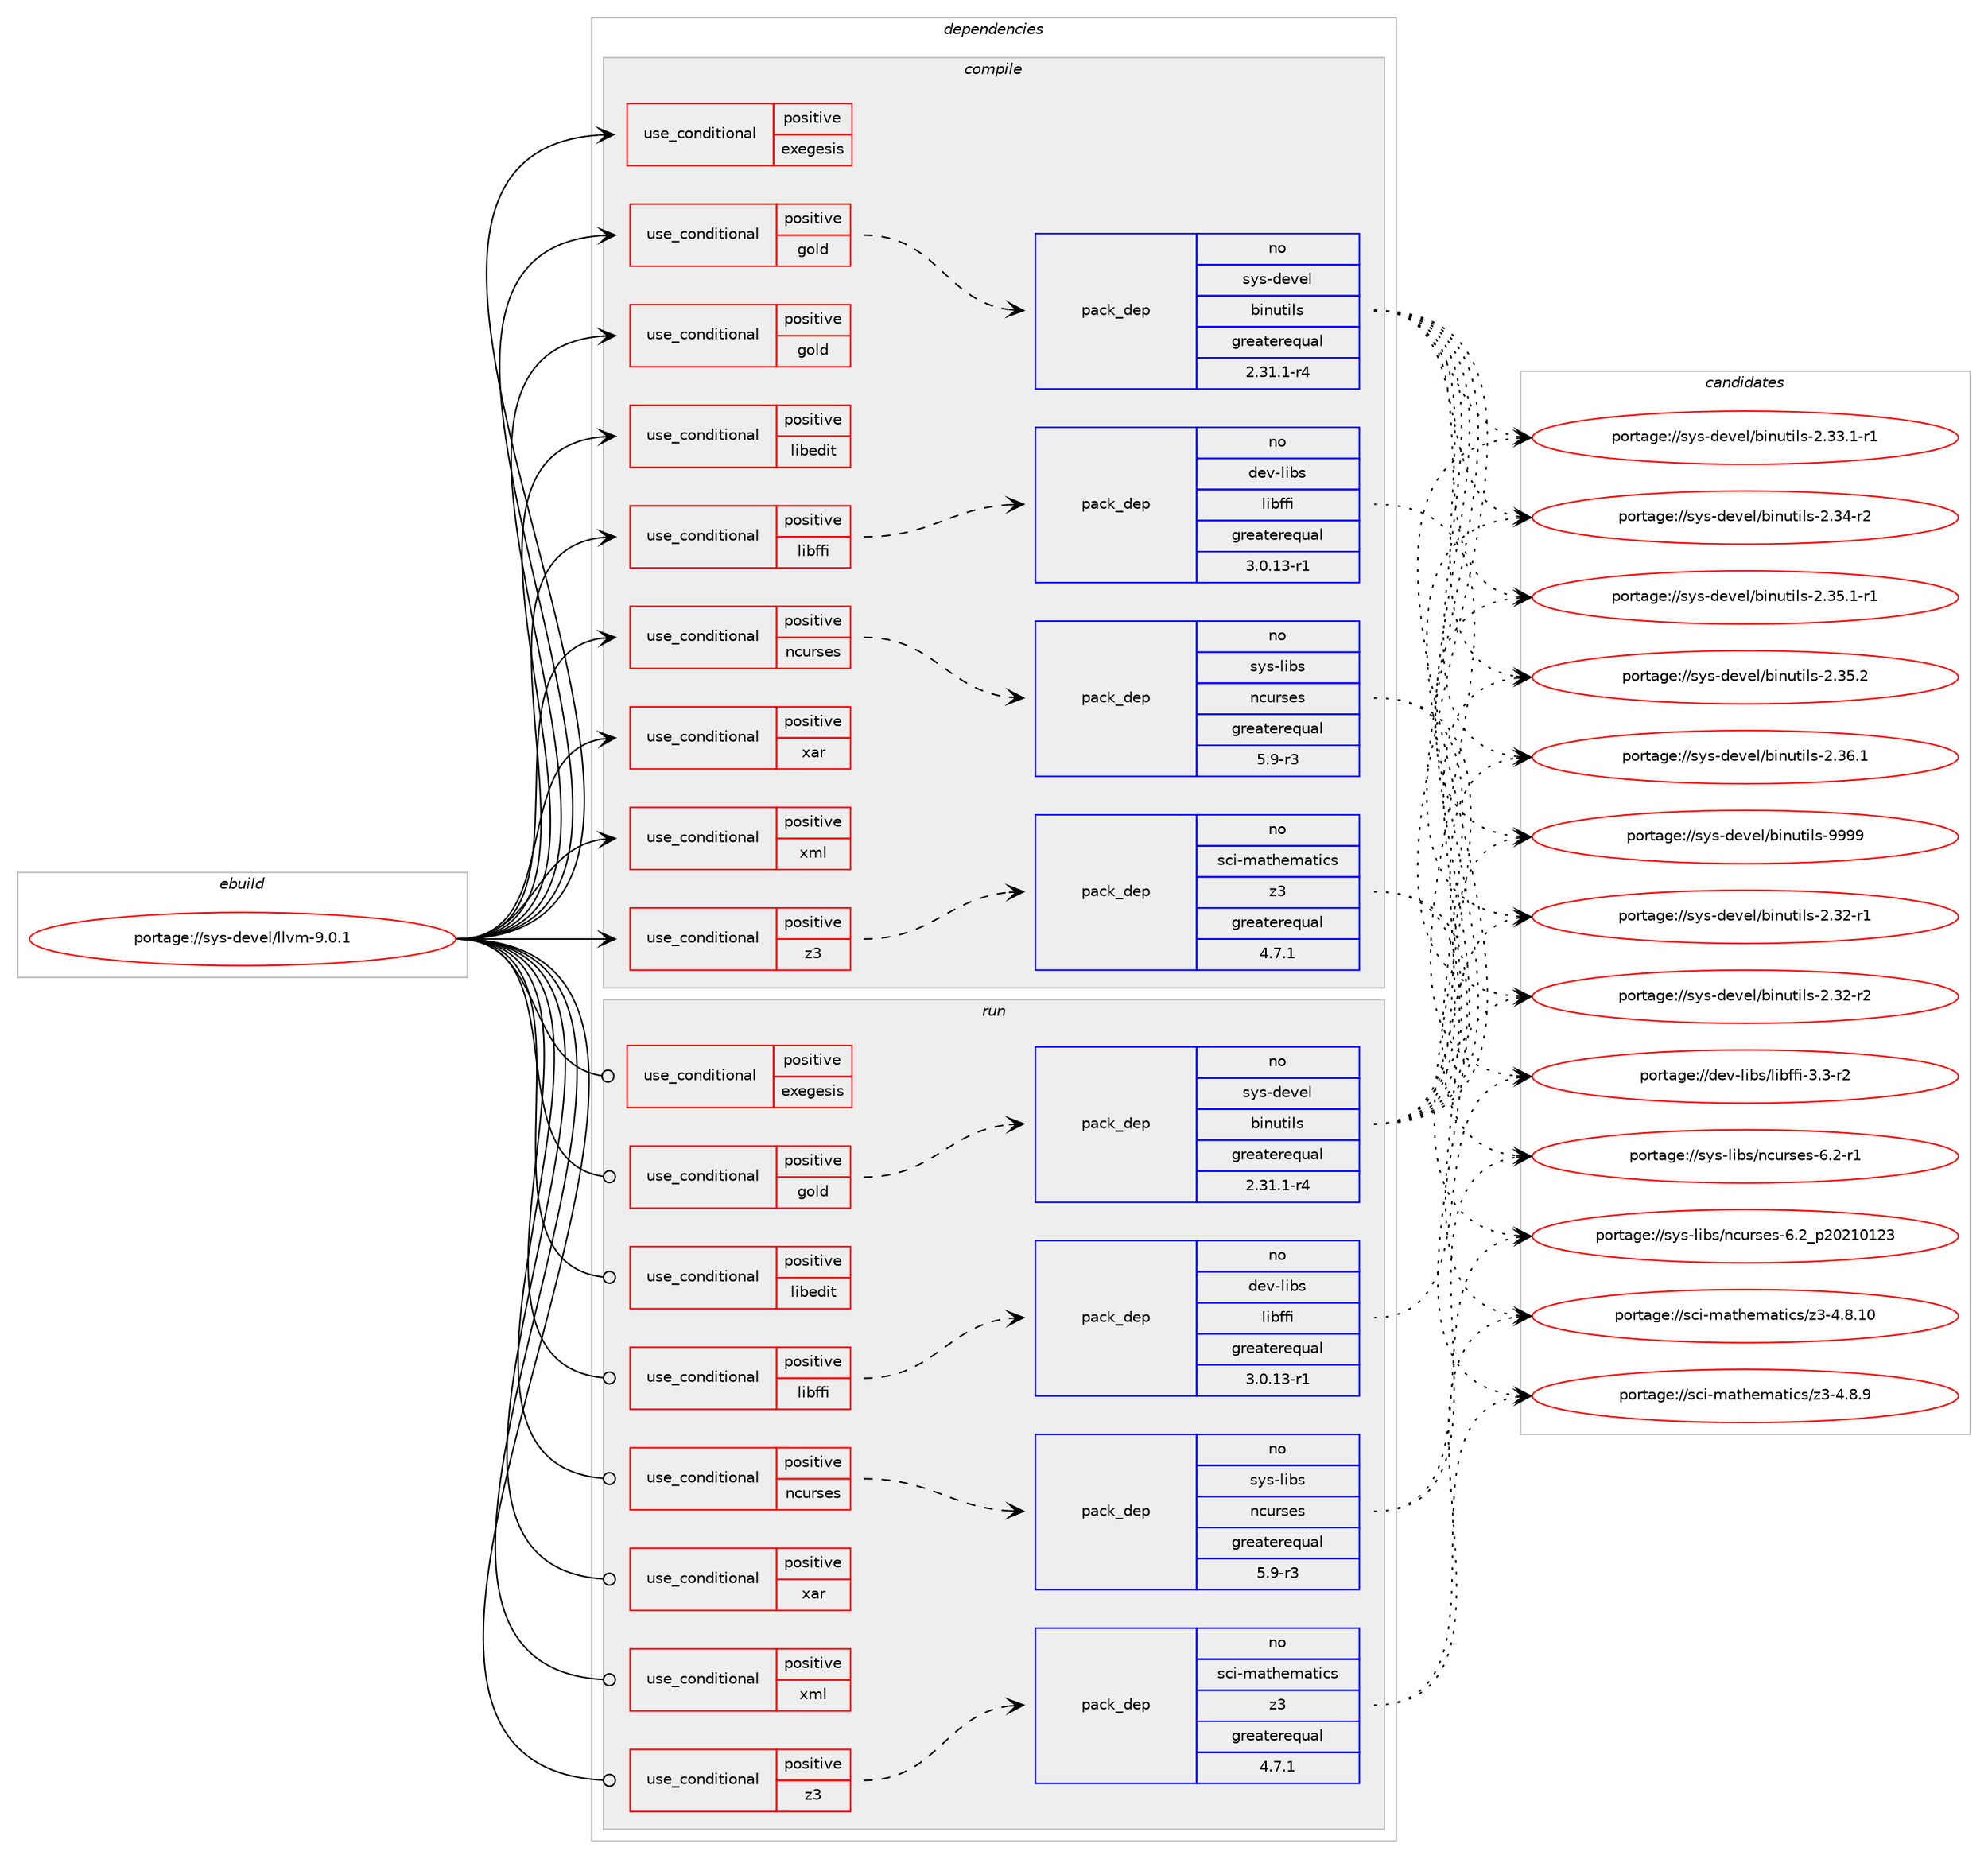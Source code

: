 digraph prolog {

# *************
# Graph options
# *************

newrank=true;
concentrate=true;
compound=true;
graph [rankdir=LR,fontname=Helvetica,fontsize=10,ranksep=1.5];#, ranksep=2.5, nodesep=0.2];
edge  [arrowhead=vee];
node  [fontname=Helvetica,fontsize=10];

# **********
# The ebuild
# **********

subgraph cluster_leftcol {
color=gray;
rank=same;
label=<<i>ebuild</i>>;
id [label="portage://sys-devel/llvm-9.0.1", color=red, width=4, href="../sys-devel/llvm-9.0.1.svg"];
}

# ****************
# The dependencies
# ****************

subgraph cluster_midcol {
color=gray;
label=<<i>dependencies</i>>;
subgraph cluster_compile {
fillcolor="#eeeeee";
style=filled;
label=<<i>compile</i>>;
subgraph cond2459 {
dependency3684 [label=<<TABLE BORDER="0" CELLBORDER="1" CELLSPACING="0" CELLPADDING="4"><TR><TD ROWSPAN="3" CELLPADDING="10">use_conditional</TD></TR><TR><TD>positive</TD></TR><TR><TD>exegesis</TD></TR></TABLE>>, shape=none, color=red];
# *** BEGIN UNKNOWN DEPENDENCY TYPE (TODO) ***
# dependency3684 -> package_dependency(portage://sys-devel/llvm-9.0.1,install,no,dev-libs,libpfm,none,[,,],any_same_slot,[])
# *** END UNKNOWN DEPENDENCY TYPE (TODO) ***

}
id:e -> dependency3684:w [weight=20,style="solid",arrowhead="vee"];
subgraph cond2460 {
dependency3685 [label=<<TABLE BORDER="0" CELLBORDER="1" CELLSPACING="0" CELLPADDING="4"><TR><TD ROWSPAN="3" CELLPADDING="10">use_conditional</TD></TR><TR><TD>positive</TD></TR><TR><TD>gold</TD></TR></TABLE>>, shape=none, color=red];
subgraph pack1170 {
dependency3686 [label=<<TABLE BORDER="0" CELLBORDER="1" CELLSPACING="0" CELLPADDING="4" WIDTH="220"><TR><TD ROWSPAN="6" CELLPADDING="30">pack_dep</TD></TR><TR><TD WIDTH="110">no</TD></TR><TR><TD>sys-devel</TD></TR><TR><TD>binutils</TD></TR><TR><TD>greaterequal</TD></TR><TR><TD>2.31.1-r4</TD></TR></TABLE>>, shape=none, color=blue];
}
dependency3685:e -> dependency3686:w [weight=20,style="dashed",arrowhead="vee"];
}
id:e -> dependency3685:w [weight=20,style="solid",arrowhead="vee"];
subgraph cond2461 {
dependency3687 [label=<<TABLE BORDER="0" CELLBORDER="1" CELLSPACING="0" CELLPADDING="4"><TR><TD ROWSPAN="3" CELLPADDING="10">use_conditional</TD></TR><TR><TD>positive</TD></TR><TR><TD>gold</TD></TR></TABLE>>, shape=none, color=red];
# *** BEGIN UNKNOWN DEPENDENCY TYPE (TODO) ***
# dependency3687 -> package_dependency(portage://sys-devel/llvm-9.0.1,install,no,sys-libs,binutils-libs,none,[,,],[],[])
# *** END UNKNOWN DEPENDENCY TYPE (TODO) ***

}
id:e -> dependency3687:w [weight=20,style="solid",arrowhead="vee"];
subgraph cond2462 {
dependency3688 [label=<<TABLE BORDER="0" CELLBORDER="1" CELLSPACING="0" CELLPADDING="4"><TR><TD ROWSPAN="3" CELLPADDING="10">use_conditional</TD></TR><TR><TD>positive</TD></TR><TR><TD>libedit</TD></TR></TABLE>>, shape=none, color=red];
# *** BEGIN UNKNOWN DEPENDENCY TYPE (TODO) ***
# dependency3688 -> package_dependency(portage://sys-devel/llvm-9.0.1,install,no,dev-libs,libedit,none,[,,],[slot(0),equal],[use(optenable(abi_x86_32),negative),use(optenable(abi_x86_64),negative),use(optenable(abi_x86_x32),negative),use(optenable(abi_mips_n32),negative),use(optenable(abi_mips_n64),negative),use(optenable(abi_mips_o32),negative),use(optenable(abi_s390_32),negative),use(optenable(abi_s390_64),negative)])
# *** END UNKNOWN DEPENDENCY TYPE (TODO) ***

}
id:e -> dependency3688:w [weight=20,style="solid",arrowhead="vee"];
subgraph cond2463 {
dependency3689 [label=<<TABLE BORDER="0" CELLBORDER="1" CELLSPACING="0" CELLPADDING="4"><TR><TD ROWSPAN="3" CELLPADDING="10">use_conditional</TD></TR><TR><TD>positive</TD></TR><TR><TD>libffi</TD></TR></TABLE>>, shape=none, color=red];
subgraph pack1171 {
dependency3690 [label=<<TABLE BORDER="0" CELLBORDER="1" CELLSPACING="0" CELLPADDING="4" WIDTH="220"><TR><TD ROWSPAN="6" CELLPADDING="30">pack_dep</TD></TR><TR><TD WIDTH="110">no</TD></TR><TR><TD>dev-libs</TD></TR><TR><TD>libffi</TD></TR><TR><TD>greaterequal</TD></TR><TR><TD>3.0.13-r1</TD></TR></TABLE>>, shape=none, color=blue];
}
dependency3689:e -> dependency3690:w [weight=20,style="dashed",arrowhead="vee"];
}
id:e -> dependency3689:w [weight=20,style="solid",arrowhead="vee"];
subgraph cond2464 {
dependency3691 [label=<<TABLE BORDER="0" CELLBORDER="1" CELLSPACING="0" CELLPADDING="4"><TR><TD ROWSPAN="3" CELLPADDING="10">use_conditional</TD></TR><TR><TD>positive</TD></TR><TR><TD>ncurses</TD></TR></TABLE>>, shape=none, color=red];
subgraph pack1172 {
dependency3692 [label=<<TABLE BORDER="0" CELLBORDER="1" CELLSPACING="0" CELLPADDING="4" WIDTH="220"><TR><TD ROWSPAN="6" CELLPADDING="30">pack_dep</TD></TR><TR><TD WIDTH="110">no</TD></TR><TR><TD>sys-libs</TD></TR><TR><TD>ncurses</TD></TR><TR><TD>greaterequal</TD></TR><TR><TD>5.9-r3</TD></TR></TABLE>>, shape=none, color=blue];
}
dependency3691:e -> dependency3692:w [weight=20,style="dashed",arrowhead="vee"];
}
id:e -> dependency3691:w [weight=20,style="solid",arrowhead="vee"];
subgraph cond2465 {
dependency3693 [label=<<TABLE BORDER="0" CELLBORDER="1" CELLSPACING="0" CELLPADDING="4"><TR><TD ROWSPAN="3" CELLPADDING="10">use_conditional</TD></TR><TR><TD>positive</TD></TR><TR><TD>xar</TD></TR></TABLE>>, shape=none, color=red];
# *** BEGIN UNKNOWN DEPENDENCY TYPE (TODO) ***
# dependency3693 -> package_dependency(portage://sys-devel/llvm-9.0.1,install,no,app-arch,xar,none,[,,],[],[])
# *** END UNKNOWN DEPENDENCY TYPE (TODO) ***

}
id:e -> dependency3693:w [weight=20,style="solid",arrowhead="vee"];
subgraph cond2466 {
dependency3694 [label=<<TABLE BORDER="0" CELLBORDER="1" CELLSPACING="0" CELLPADDING="4"><TR><TD ROWSPAN="3" CELLPADDING="10">use_conditional</TD></TR><TR><TD>positive</TD></TR><TR><TD>xml</TD></TR></TABLE>>, shape=none, color=red];
# *** BEGIN UNKNOWN DEPENDENCY TYPE (TODO) ***
# dependency3694 -> package_dependency(portage://sys-devel/llvm-9.0.1,install,no,dev-libs,libxml2,none,[,,],[slot(2),equal],[use(optenable(abi_x86_32),negative),use(optenable(abi_x86_64),negative),use(optenable(abi_x86_x32),negative),use(optenable(abi_mips_n32),negative),use(optenable(abi_mips_n64),negative),use(optenable(abi_mips_o32),negative),use(optenable(abi_s390_32),negative),use(optenable(abi_s390_64),negative)])
# *** END UNKNOWN DEPENDENCY TYPE (TODO) ***

}
id:e -> dependency3694:w [weight=20,style="solid",arrowhead="vee"];
subgraph cond2467 {
dependency3695 [label=<<TABLE BORDER="0" CELLBORDER="1" CELLSPACING="0" CELLPADDING="4"><TR><TD ROWSPAN="3" CELLPADDING="10">use_conditional</TD></TR><TR><TD>positive</TD></TR><TR><TD>z3</TD></TR></TABLE>>, shape=none, color=red];
subgraph pack1173 {
dependency3696 [label=<<TABLE BORDER="0" CELLBORDER="1" CELLSPACING="0" CELLPADDING="4" WIDTH="220"><TR><TD ROWSPAN="6" CELLPADDING="30">pack_dep</TD></TR><TR><TD WIDTH="110">no</TD></TR><TR><TD>sci-mathematics</TD></TR><TR><TD>z3</TD></TR><TR><TD>greaterequal</TD></TR><TR><TD>4.7.1</TD></TR></TABLE>>, shape=none, color=blue];
}
dependency3695:e -> dependency3696:w [weight=20,style="dashed",arrowhead="vee"];
}
id:e -> dependency3695:w [weight=20,style="solid",arrowhead="vee"];
# *** BEGIN UNKNOWN DEPENDENCY TYPE (TODO) ***
# id -> package_dependency(portage://sys-devel/llvm-9.0.1,install,no,sys-libs,zlib,none,[,,],[slot(0),equal],[use(optenable(abi_x86_32),negative),use(optenable(abi_x86_64),negative),use(optenable(abi_x86_x32),negative),use(optenable(abi_mips_n32),negative),use(optenable(abi_mips_n64),negative),use(optenable(abi_mips_o32),negative),use(optenable(abi_s390_32),negative),use(optenable(abi_s390_64),negative)])
# *** END UNKNOWN DEPENDENCY TYPE (TODO) ***

}
subgraph cluster_compileandrun {
fillcolor="#eeeeee";
style=filled;
label=<<i>compile and run</i>>;
}
subgraph cluster_run {
fillcolor="#eeeeee";
style=filled;
label=<<i>run</i>>;
subgraph cond2468 {
dependency3697 [label=<<TABLE BORDER="0" CELLBORDER="1" CELLSPACING="0" CELLPADDING="4"><TR><TD ROWSPAN="3" CELLPADDING="10">use_conditional</TD></TR><TR><TD>positive</TD></TR><TR><TD>exegesis</TD></TR></TABLE>>, shape=none, color=red];
# *** BEGIN UNKNOWN DEPENDENCY TYPE (TODO) ***
# dependency3697 -> package_dependency(portage://sys-devel/llvm-9.0.1,run,no,dev-libs,libpfm,none,[,,],any_same_slot,[])
# *** END UNKNOWN DEPENDENCY TYPE (TODO) ***

}
id:e -> dependency3697:w [weight=20,style="solid",arrowhead="odot"];
subgraph cond2469 {
dependency3698 [label=<<TABLE BORDER="0" CELLBORDER="1" CELLSPACING="0" CELLPADDING="4"><TR><TD ROWSPAN="3" CELLPADDING="10">use_conditional</TD></TR><TR><TD>positive</TD></TR><TR><TD>gold</TD></TR></TABLE>>, shape=none, color=red];
subgraph pack1174 {
dependency3699 [label=<<TABLE BORDER="0" CELLBORDER="1" CELLSPACING="0" CELLPADDING="4" WIDTH="220"><TR><TD ROWSPAN="6" CELLPADDING="30">pack_dep</TD></TR><TR><TD WIDTH="110">no</TD></TR><TR><TD>sys-devel</TD></TR><TR><TD>binutils</TD></TR><TR><TD>greaterequal</TD></TR><TR><TD>2.31.1-r4</TD></TR></TABLE>>, shape=none, color=blue];
}
dependency3698:e -> dependency3699:w [weight=20,style="dashed",arrowhead="vee"];
}
id:e -> dependency3698:w [weight=20,style="solid",arrowhead="odot"];
subgraph cond2470 {
dependency3700 [label=<<TABLE BORDER="0" CELLBORDER="1" CELLSPACING="0" CELLPADDING="4"><TR><TD ROWSPAN="3" CELLPADDING="10">use_conditional</TD></TR><TR><TD>positive</TD></TR><TR><TD>libedit</TD></TR></TABLE>>, shape=none, color=red];
# *** BEGIN UNKNOWN DEPENDENCY TYPE (TODO) ***
# dependency3700 -> package_dependency(portage://sys-devel/llvm-9.0.1,run,no,dev-libs,libedit,none,[,,],[slot(0),equal],[use(optenable(abi_x86_32),negative),use(optenable(abi_x86_64),negative),use(optenable(abi_x86_x32),negative),use(optenable(abi_mips_n32),negative),use(optenable(abi_mips_n64),negative),use(optenable(abi_mips_o32),negative),use(optenable(abi_s390_32),negative),use(optenable(abi_s390_64),negative)])
# *** END UNKNOWN DEPENDENCY TYPE (TODO) ***

}
id:e -> dependency3700:w [weight=20,style="solid",arrowhead="odot"];
subgraph cond2471 {
dependency3701 [label=<<TABLE BORDER="0" CELLBORDER="1" CELLSPACING="0" CELLPADDING="4"><TR><TD ROWSPAN="3" CELLPADDING="10">use_conditional</TD></TR><TR><TD>positive</TD></TR><TR><TD>libffi</TD></TR></TABLE>>, shape=none, color=red];
subgraph pack1175 {
dependency3702 [label=<<TABLE BORDER="0" CELLBORDER="1" CELLSPACING="0" CELLPADDING="4" WIDTH="220"><TR><TD ROWSPAN="6" CELLPADDING="30">pack_dep</TD></TR><TR><TD WIDTH="110">no</TD></TR><TR><TD>dev-libs</TD></TR><TR><TD>libffi</TD></TR><TR><TD>greaterequal</TD></TR><TR><TD>3.0.13-r1</TD></TR></TABLE>>, shape=none, color=blue];
}
dependency3701:e -> dependency3702:w [weight=20,style="dashed",arrowhead="vee"];
}
id:e -> dependency3701:w [weight=20,style="solid",arrowhead="odot"];
subgraph cond2472 {
dependency3703 [label=<<TABLE BORDER="0" CELLBORDER="1" CELLSPACING="0" CELLPADDING="4"><TR><TD ROWSPAN="3" CELLPADDING="10">use_conditional</TD></TR><TR><TD>positive</TD></TR><TR><TD>ncurses</TD></TR></TABLE>>, shape=none, color=red];
subgraph pack1176 {
dependency3704 [label=<<TABLE BORDER="0" CELLBORDER="1" CELLSPACING="0" CELLPADDING="4" WIDTH="220"><TR><TD ROWSPAN="6" CELLPADDING="30">pack_dep</TD></TR><TR><TD WIDTH="110">no</TD></TR><TR><TD>sys-libs</TD></TR><TR><TD>ncurses</TD></TR><TR><TD>greaterequal</TD></TR><TR><TD>5.9-r3</TD></TR></TABLE>>, shape=none, color=blue];
}
dependency3703:e -> dependency3704:w [weight=20,style="dashed",arrowhead="vee"];
}
id:e -> dependency3703:w [weight=20,style="solid",arrowhead="odot"];
subgraph cond2473 {
dependency3705 [label=<<TABLE BORDER="0" CELLBORDER="1" CELLSPACING="0" CELLPADDING="4"><TR><TD ROWSPAN="3" CELLPADDING="10">use_conditional</TD></TR><TR><TD>positive</TD></TR><TR><TD>xar</TD></TR></TABLE>>, shape=none, color=red];
# *** BEGIN UNKNOWN DEPENDENCY TYPE (TODO) ***
# dependency3705 -> package_dependency(portage://sys-devel/llvm-9.0.1,run,no,app-arch,xar,none,[,,],[],[])
# *** END UNKNOWN DEPENDENCY TYPE (TODO) ***

}
id:e -> dependency3705:w [weight=20,style="solid",arrowhead="odot"];
subgraph cond2474 {
dependency3706 [label=<<TABLE BORDER="0" CELLBORDER="1" CELLSPACING="0" CELLPADDING="4"><TR><TD ROWSPAN="3" CELLPADDING="10">use_conditional</TD></TR><TR><TD>positive</TD></TR><TR><TD>xml</TD></TR></TABLE>>, shape=none, color=red];
# *** BEGIN UNKNOWN DEPENDENCY TYPE (TODO) ***
# dependency3706 -> package_dependency(portage://sys-devel/llvm-9.0.1,run,no,dev-libs,libxml2,none,[,,],[slot(2),equal],[use(optenable(abi_x86_32),negative),use(optenable(abi_x86_64),negative),use(optenable(abi_x86_x32),negative),use(optenable(abi_mips_n32),negative),use(optenable(abi_mips_n64),negative),use(optenable(abi_mips_o32),negative),use(optenable(abi_s390_32),negative),use(optenable(abi_s390_64),negative)])
# *** END UNKNOWN DEPENDENCY TYPE (TODO) ***

}
id:e -> dependency3706:w [weight=20,style="solid",arrowhead="odot"];
subgraph cond2475 {
dependency3707 [label=<<TABLE BORDER="0" CELLBORDER="1" CELLSPACING="0" CELLPADDING="4"><TR><TD ROWSPAN="3" CELLPADDING="10">use_conditional</TD></TR><TR><TD>positive</TD></TR><TR><TD>z3</TD></TR></TABLE>>, shape=none, color=red];
subgraph pack1177 {
dependency3708 [label=<<TABLE BORDER="0" CELLBORDER="1" CELLSPACING="0" CELLPADDING="4" WIDTH="220"><TR><TD ROWSPAN="6" CELLPADDING="30">pack_dep</TD></TR><TR><TD WIDTH="110">no</TD></TR><TR><TD>sci-mathematics</TD></TR><TR><TD>z3</TD></TR><TR><TD>greaterequal</TD></TR><TR><TD>4.7.1</TD></TR></TABLE>>, shape=none, color=blue];
}
dependency3707:e -> dependency3708:w [weight=20,style="dashed",arrowhead="vee"];
}
id:e -> dependency3707:w [weight=20,style="solid",arrowhead="odot"];
# *** BEGIN UNKNOWN DEPENDENCY TYPE (TODO) ***
# id -> package_dependency(portage://sys-devel/llvm-9.0.1,run,no,sys-libs,zlib,none,[,,],[slot(0),equal],[use(optenable(abi_x86_32),negative),use(optenable(abi_x86_64),negative),use(optenable(abi_x86_x32),negative),use(optenable(abi_mips_n32),negative),use(optenable(abi_mips_n64),negative),use(optenable(abi_mips_o32),negative),use(optenable(abi_s390_32),negative),use(optenable(abi_s390_64),negative)])
# *** END UNKNOWN DEPENDENCY TYPE (TODO) ***

# *** BEGIN UNKNOWN DEPENDENCY TYPE (TODO) ***
# id -> package_dependency(portage://sys-devel/llvm-9.0.1,run,weak,sys-devel,llvm,none,[,,],[slot(0)],[])
# *** END UNKNOWN DEPENDENCY TYPE (TODO) ***

}
}

# **************
# The candidates
# **************

subgraph cluster_choices {
rank=same;
color=gray;
label=<<i>candidates</i>>;

subgraph choice1170 {
color=black;
nodesep=1;
choice11512111545100101118101108479810511011711610510811545504651504511449 [label="portage://sys-devel/binutils-2.32-r1", color=red, width=4,href="../sys-devel/binutils-2.32-r1.svg"];
choice11512111545100101118101108479810511011711610510811545504651504511450 [label="portage://sys-devel/binutils-2.32-r2", color=red, width=4,href="../sys-devel/binutils-2.32-r2.svg"];
choice115121115451001011181011084798105110117116105108115455046515146494511449 [label="portage://sys-devel/binutils-2.33.1-r1", color=red, width=4,href="../sys-devel/binutils-2.33.1-r1.svg"];
choice11512111545100101118101108479810511011711610510811545504651524511450 [label="portage://sys-devel/binutils-2.34-r2", color=red, width=4,href="../sys-devel/binutils-2.34-r2.svg"];
choice115121115451001011181011084798105110117116105108115455046515346494511449 [label="portage://sys-devel/binutils-2.35.1-r1", color=red, width=4,href="../sys-devel/binutils-2.35.1-r1.svg"];
choice11512111545100101118101108479810511011711610510811545504651534650 [label="portage://sys-devel/binutils-2.35.2", color=red, width=4,href="../sys-devel/binutils-2.35.2.svg"];
choice11512111545100101118101108479810511011711610510811545504651544649 [label="portage://sys-devel/binutils-2.36.1", color=red, width=4,href="../sys-devel/binutils-2.36.1.svg"];
choice1151211154510010111810110847981051101171161051081154557575757 [label="portage://sys-devel/binutils-9999", color=red, width=4,href="../sys-devel/binutils-9999.svg"];
dependency3686:e -> choice11512111545100101118101108479810511011711610510811545504651504511449:w [style=dotted,weight="100"];
dependency3686:e -> choice11512111545100101118101108479810511011711610510811545504651504511450:w [style=dotted,weight="100"];
dependency3686:e -> choice115121115451001011181011084798105110117116105108115455046515146494511449:w [style=dotted,weight="100"];
dependency3686:e -> choice11512111545100101118101108479810511011711610510811545504651524511450:w [style=dotted,weight="100"];
dependency3686:e -> choice115121115451001011181011084798105110117116105108115455046515346494511449:w [style=dotted,weight="100"];
dependency3686:e -> choice11512111545100101118101108479810511011711610510811545504651534650:w [style=dotted,weight="100"];
dependency3686:e -> choice11512111545100101118101108479810511011711610510811545504651544649:w [style=dotted,weight="100"];
dependency3686:e -> choice1151211154510010111810110847981051101171161051081154557575757:w [style=dotted,weight="100"];
}
subgraph choice1171 {
color=black;
nodesep=1;
choice10010111845108105981154710810598102102105455146514511450 [label="portage://dev-libs/libffi-3.3-r2", color=red, width=4,href="../dev-libs/libffi-3.3-r2.svg"];
dependency3690:e -> choice10010111845108105981154710810598102102105455146514511450:w [style=dotted,weight="100"];
}
subgraph choice1172 {
color=black;
nodesep=1;
choice11512111545108105981154711099117114115101115455446504511449 [label="portage://sys-libs/ncurses-6.2-r1", color=red, width=4,href="../sys-libs/ncurses-6.2-r1.svg"];
choice1151211154510810598115471109911711411510111545544650951125048504948495051 [label="portage://sys-libs/ncurses-6.2_p20210123", color=red, width=4,href="../sys-libs/ncurses-6.2_p20210123.svg"];
dependency3692:e -> choice11512111545108105981154711099117114115101115455446504511449:w [style=dotted,weight="100"];
dependency3692:e -> choice1151211154510810598115471109911711411510111545544650951125048504948495051:w [style=dotted,weight="100"];
}
subgraph choice1173 {
color=black;
nodesep=1;
choice1159910545109971161041011099711610599115471225145524656464948 [label="portage://sci-mathematics/z3-4.8.10", color=red, width=4,href="../sci-mathematics/z3-4.8.10.svg"];
choice11599105451099711610410110997116105991154712251455246564657 [label="portage://sci-mathematics/z3-4.8.9", color=red, width=4,href="../sci-mathematics/z3-4.8.9.svg"];
dependency3696:e -> choice1159910545109971161041011099711610599115471225145524656464948:w [style=dotted,weight="100"];
dependency3696:e -> choice11599105451099711610410110997116105991154712251455246564657:w [style=dotted,weight="100"];
}
subgraph choice1174 {
color=black;
nodesep=1;
choice11512111545100101118101108479810511011711610510811545504651504511449 [label="portage://sys-devel/binutils-2.32-r1", color=red, width=4,href="../sys-devel/binutils-2.32-r1.svg"];
choice11512111545100101118101108479810511011711610510811545504651504511450 [label="portage://sys-devel/binutils-2.32-r2", color=red, width=4,href="../sys-devel/binutils-2.32-r2.svg"];
choice115121115451001011181011084798105110117116105108115455046515146494511449 [label="portage://sys-devel/binutils-2.33.1-r1", color=red, width=4,href="../sys-devel/binutils-2.33.1-r1.svg"];
choice11512111545100101118101108479810511011711610510811545504651524511450 [label="portage://sys-devel/binutils-2.34-r2", color=red, width=4,href="../sys-devel/binutils-2.34-r2.svg"];
choice115121115451001011181011084798105110117116105108115455046515346494511449 [label="portage://sys-devel/binutils-2.35.1-r1", color=red, width=4,href="../sys-devel/binutils-2.35.1-r1.svg"];
choice11512111545100101118101108479810511011711610510811545504651534650 [label="portage://sys-devel/binutils-2.35.2", color=red, width=4,href="../sys-devel/binutils-2.35.2.svg"];
choice11512111545100101118101108479810511011711610510811545504651544649 [label="portage://sys-devel/binutils-2.36.1", color=red, width=4,href="../sys-devel/binutils-2.36.1.svg"];
choice1151211154510010111810110847981051101171161051081154557575757 [label="portage://sys-devel/binutils-9999", color=red, width=4,href="../sys-devel/binutils-9999.svg"];
dependency3699:e -> choice11512111545100101118101108479810511011711610510811545504651504511449:w [style=dotted,weight="100"];
dependency3699:e -> choice11512111545100101118101108479810511011711610510811545504651504511450:w [style=dotted,weight="100"];
dependency3699:e -> choice115121115451001011181011084798105110117116105108115455046515146494511449:w [style=dotted,weight="100"];
dependency3699:e -> choice11512111545100101118101108479810511011711610510811545504651524511450:w [style=dotted,weight="100"];
dependency3699:e -> choice115121115451001011181011084798105110117116105108115455046515346494511449:w [style=dotted,weight="100"];
dependency3699:e -> choice11512111545100101118101108479810511011711610510811545504651534650:w [style=dotted,weight="100"];
dependency3699:e -> choice11512111545100101118101108479810511011711610510811545504651544649:w [style=dotted,weight="100"];
dependency3699:e -> choice1151211154510010111810110847981051101171161051081154557575757:w [style=dotted,weight="100"];
}
subgraph choice1175 {
color=black;
nodesep=1;
choice10010111845108105981154710810598102102105455146514511450 [label="portage://dev-libs/libffi-3.3-r2", color=red, width=4,href="../dev-libs/libffi-3.3-r2.svg"];
dependency3702:e -> choice10010111845108105981154710810598102102105455146514511450:w [style=dotted,weight="100"];
}
subgraph choice1176 {
color=black;
nodesep=1;
choice11512111545108105981154711099117114115101115455446504511449 [label="portage://sys-libs/ncurses-6.2-r1", color=red, width=4,href="../sys-libs/ncurses-6.2-r1.svg"];
choice1151211154510810598115471109911711411510111545544650951125048504948495051 [label="portage://sys-libs/ncurses-6.2_p20210123", color=red, width=4,href="../sys-libs/ncurses-6.2_p20210123.svg"];
dependency3704:e -> choice11512111545108105981154711099117114115101115455446504511449:w [style=dotted,weight="100"];
dependency3704:e -> choice1151211154510810598115471109911711411510111545544650951125048504948495051:w [style=dotted,weight="100"];
}
subgraph choice1177 {
color=black;
nodesep=1;
choice1159910545109971161041011099711610599115471225145524656464948 [label="portage://sci-mathematics/z3-4.8.10", color=red, width=4,href="../sci-mathematics/z3-4.8.10.svg"];
choice11599105451099711610410110997116105991154712251455246564657 [label="portage://sci-mathematics/z3-4.8.9", color=red, width=4,href="../sci-mathematics/z3-4.8.9.svg"];
dependency3708:e -> choice1159910545109971161041011099711610599115471225145524656464948:w [style=dotted,weight="100"];
dependency3708:e -> choice11599105451099711610410110997116105991154712251455246564657:w [style=dotted,weight="100"];
}
}

}
